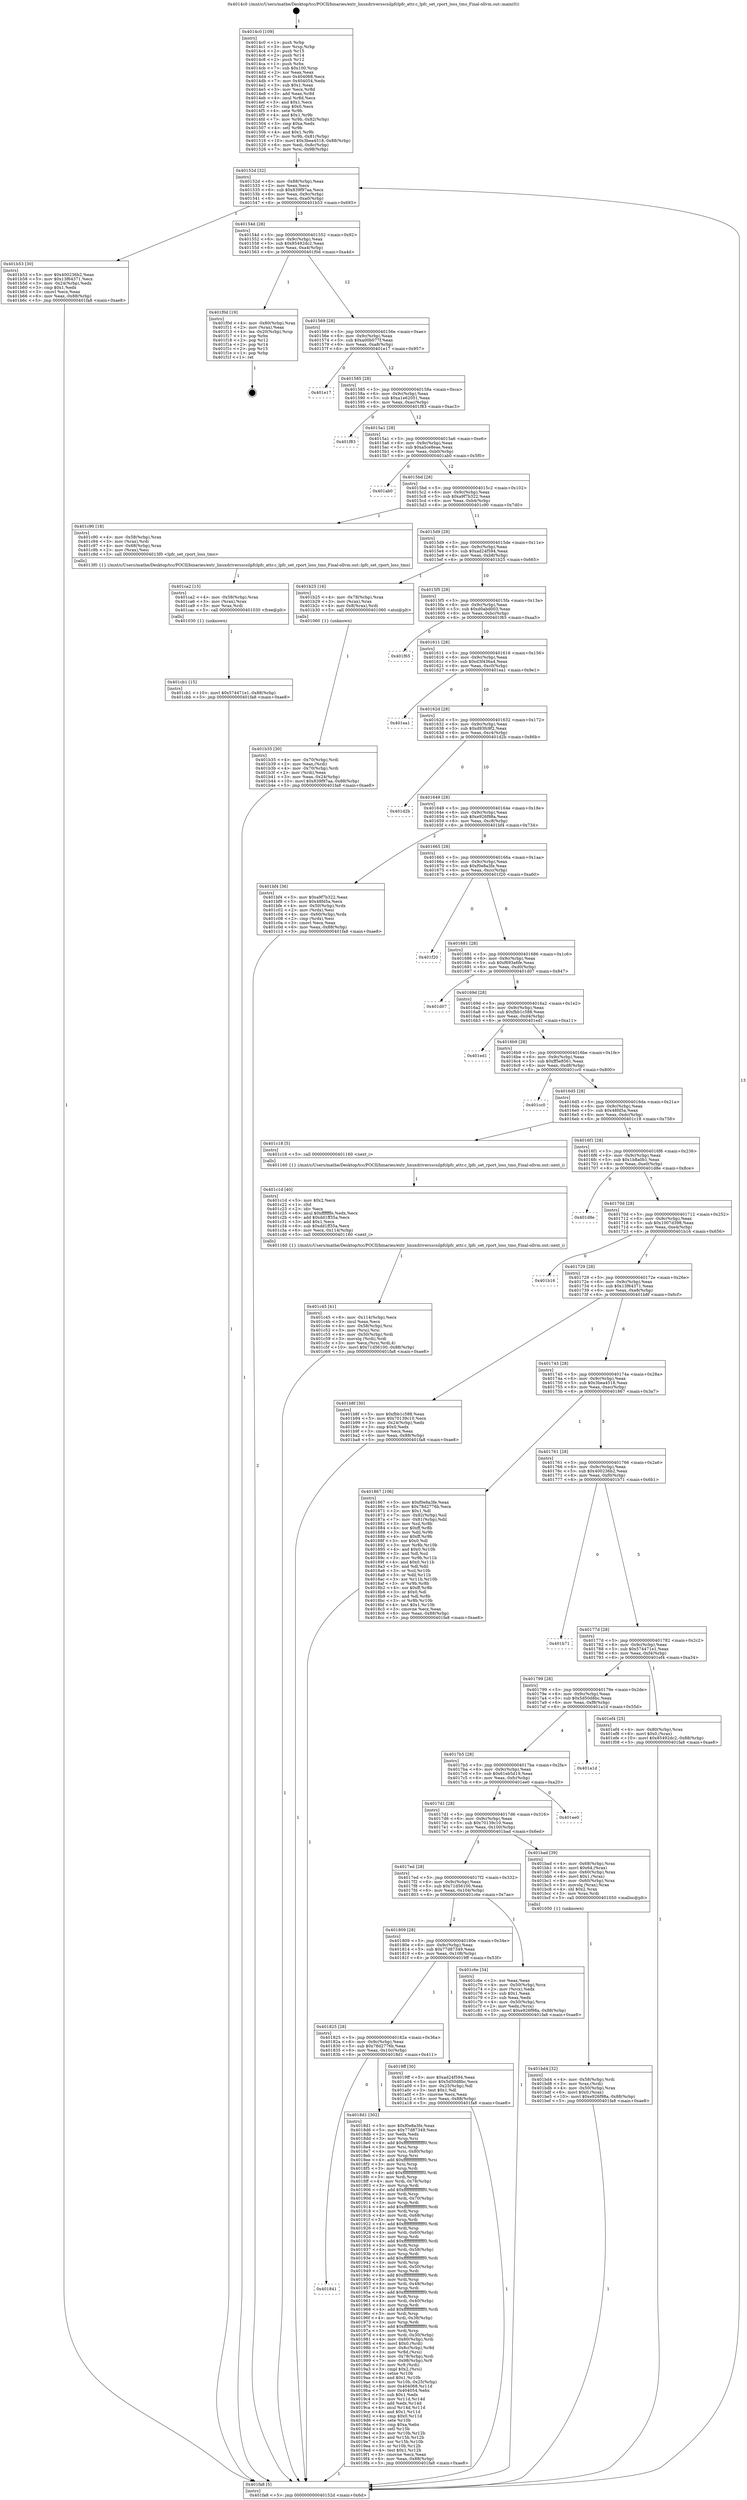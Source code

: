 digraph "0x4014c0" {
  label = "0x4014c0 (/mnt/c/Users/mathe/Desktop/tcc/POCII/binaries/extr_linuxdriversscsilpfclpfc_attr.c_lpfc_set_rport_loss_tmo_Final-ollvm.out::main(0))"
  labelloc = "t"
  node[shape=record]

  Entry [label="",width=0.3,height=0.3,shape=circle,fillcolor=black,style=filled]
  "0x40152d" [label="{
     0x40152d [32]\l
     | [instrs]\l
     &nbsp;&nbsp;0x40152d \<+6\>: mov -0x88(%rbp),%eax\l
     &nbsp;&nbsp;0x401533 \<+2\>: mov %eax,%ecx\l
     &nbsp;&nbsp;0x401535 \<+6\>: sub $0x839f97aa,%ecx\l
     &nbsp;&nbsp;0x40153b \<+6\>: mov %eax,-0x9c(%rbp)\l
     &nbsp;&nbsp;0x401541 \<+6\>: mov %ecx,-0xa0(%rbp)\l
     &nbsp;&nbsp;0x401547 \<+6\>: je 0000000000401b53 \<main+0x693\>\l
  }"]
  "0x401b53" [label="{
     0x401b53 [30]\l
     | [instrs]\l
     &nbsp;&nbsp;0x401b53 \<+5\>: mov $0x400236b2,%eax\l
     &nbsp;&nbsp;0x401b58 \<+5\>: mov $0x13f64371,%ecx\l
     &nbsp;&nbsp;0x401b5d \<+3\>: mov -0x24(%rbp),%edx\l
     &nbsp;&nbsp;0x401b60 \<+3\>: cmp $0x1,%edx\l
     &nbsp;&nbsp;0x401b63 \<+3\>: cmovl %ecx,%eax\l
     &nbsp;&nbsp;0x401b66 \<+6\>: mov %eax,-0x88(%rbp)\l
     &nbsp;&nbsp;0x401b6c \<+5\>: jmp 0000000000401fa8 \<main+0xae8\>\l
  }"]
  "0x40154d" [label="{
     0x40154d [28]\l
     | [instrs]\l
     &nbsp;&nbsp;0x40154d \<+5\>: jmp 0000000000401552 \<main+0x92\>\l
     &nbsp;&nbsp;0x401552 \<+6\>: mov -0x9c(%rbp),%eax\l
     &nbsp;&nbsp;0x401558 \<+5\>: sub $0x85492dc2,%eax\l
     &nbsp;&nbsp;0x40155d \<+6\>: mov %eax,-0xa4(%rbp)\l
     &nbsp;&nbsp;0x401563 \<+6\>: je 0000000000401f0d \<main+0xa4d\>\l
  }"]
  Exit [label="",width=0.3,height=0.3,shape=circle,fillcolor=black,style=filled,peripheries=2]
  "0x401f0d" [label="{
     0x401f0d [19]\l
     | [instrs]\l
     &nbsp;&nbsp;0x401f0d \<+4\>: mov -0x80(%rbp),%rax\l
     &nbsp;&nbsp;0x401f11 \<+2\>: mov (%rax),%eax\l
     &nbsp;&nbsp;0x401f13 \<+4\>: lea -0x20(%rbp),%rsp\l
     &nbsp;&nbsp;0x401f17 \<+1\>: pop %rbx\l
     &nbsp;&nbsp;0x401f18 \<+2\>: pop %r12\l
     &nbsp;&nbsp;0x401f1a \<+2\>: pop %r14\l
     &nbsp;&nbsp;0x401f1c \<+2\>: pop %r15\l
     &nbsp;&nbsp;0x401f1e \<+1\>: pop %rbp\l
     &nbsp;&nbsp;0x401f1f \<+1\>: ret\l
  }"]
  "0x401569" [label="{
     0x401569 [28]\l
     | [instrs]\l
     &nbsp;&nbsp;0x401569 \<+5\>: jmp 000000000040156e \<main+0xae\>\l
     &nbsp;&nbsp;0x40156e \<+6\>: mov -0x9c(%rbp),%eax\l
     &nbsp;&nbsp;0x401574 \<+5\>: sub $0xa00b077f,%eax\l
     &nbsp;&nbsp;0x401579 \<+6\>: mov %eax,-0xa8(%rbp)\l
     &nbsp;&nbsp;0x40157f \<+6\>: je 0000000000401e17 \<main+0x957\>\l
  }"]
  "0x401cb1" [label="{
     0x401cb1 [15]\l
     | [instrs]\l
     &nbsp;&nbsp;0x401cb1 \<+10\>: movl $0x574471e1,-0x88(%rbp)\l
     &nbsp;&nbsp;0x401cbb \<+5\>: jmp 0000000000401fa8 \<main+0xae8\>\l
  }"]
  "0x401e17" [label="{
     0x401e17\l
  }", style=dashed]
  "0x401585" [label="{
     0x401585 [28]\l
     | [instrs]\l
     &nbsp;&nbsp;0x401585 \<+5\>: jmp 000000000040158a \<main+0xca\>\l
     &nbsp;&nbsp;0x40158a \<+6\>: mov -0x9c(%rbp),%eax\l
     &nbsp;&nbsp;0x401590 \<+5\>: sub $0xa1e62051,%eax\l
     &nbsp;&nbsp;0x401595 \<+6\>: mov %eax,-0xac(%rbp)\l
     &nbsp;&nbsp;0x40159b \<+6\>: je 0000000000401f83 \<main+0xac3\>\l
  }"]
  "0x401ca2" [label="{
     0x401ca2 [15]\l
     | [instrs]\l
     &nbsp;&nbsp;0x401ca2 \<+4\>: mov -0x58(%rbp),%rax\l
     &nbsp;&nbsp;0x401ca6 \<+3\>: mov (%rax),%rax\l
     &nbsp;&nbsp;0x401ca9 \<+3\>: mov %rax,%rdi\l
     &nbsp;&nbsp;0x401cac \<+5\>: call 0000000000401030 \<free@plt\>\l
     | [calls]\l
     &nbsp;&nbsp;0x401030 \{1\} (unknown)\l
  }"]
  "0x401f83" [label="{
     0x401f83\l
  }", style=dashed]
  "0x4015a1" [label="{
     0x4015a1 [28]\l
     | [instrs]\l
     &nbsp;&nbsp;0x4015a1 \<+5\>: jmp 00000000004015a6 \<main+0xe6\>\l
     &nbsp;&nbsp;0x4015a6 \<+6\>: mov -0x9c(%rbp),%eax\l
     &nbsp;&nbsp;0x4015ac \<+5\>: sub $0xa5ce8eae,%eax\l
     &nbsp;&nbsp;0x4015b1 \<+6\>: mov %eax,-0xb0(%rbp)\l
     &nbsp;&nbsp;0x4015b7 \<+6\>: je 0000000000401ab0 \<main+0x5f0\>\l
  }"]
  "0x401c45" [label="{
     0x401c45 [41]\l
     | [instrs]\l
     &nbsp;&nbsp;0x401c45 \<+6\>: mov -0x114(%rbp),%ecx\l
     &nbsp;&nbsp;0x401c4b \<+3\>: imul %eax,%ecx\l
     &nbsp;&nbsp;0x401c4e \<+4\>: mov -0x58(%rbp),%rsi\l
     &nbsp;&nbsp;0x401c52 \<+3\>: mov (%rsi),%rsi\l
     &nbsp;&nbsp;0x401c55 \<+4\>: mov -0x50(%rbp),%rdi\l
     &nbsp;&nbsp;0x401c59 \<+3\>: movslq (%rdi),%rdi\l
     &nbsp;&nbsp;0x401c5c \<+3\>: mov %ecx,(%rsi,%rdi,4)\l
     &nbsp;&nbsp;0x401c5f \<+10\>: movl $0x71d56100,-0x88(%rbp)\l
     &nbsp;&nbsp;0x401c69 \<+5\>: jmp 0000000000401fa8 \<main+0xae8\>\l
  }"]
  "0x401ab0" [label="{
     0x401ab0\l
  }", style=dashed]
  "0x4015bd" [label="{
     0x4015bd [28]\l
     | [instrs]\l
     &nbsp;&nbsp;0x4015bd \<+5\>: jmp 00000000004015c2 \<main+0x102\>\l
     &nbsp;&nbsp;0x4015c2 \<+6\>: mov -0x9c(%rbp),%eax\l
     &nbsp;&nbsp;0x4015c8 \<+5\>: sub $0xa9f7b322,%eax\l
     &nbsp;&nbsp;0x4015cd \<+6\>: mov %eax,-0xb4(%rbp)\l
     &nbsp;&nbsp;0x4015d3 \<+6\>: je 0000000000401c90 \<main+0x7d0\>\l
  }"]
  "0x401c1d" [label="{
     0x401c1d [40]\l
     | [instrs]\l
     &nbsp;&nbsp;0x401c1d \<+5\>: mov $0x2,%ecx\l
     &nbsp;&nbsp;0x401c22 \<+1\>: cltd\l
     &nbsp;&nbsp;0x401c23 \<+2\>: idiv %ecx\l
     &nbsp;&nbsp;0x401c25 \<+6\>: imul $0xfffffffe,%edx,%ecx\l
     &nbsp;&nbsp;0x401c2b \<+6\>: add $0xdd1ff35a,%ecx\l
     &nbsp;&nbsp;0x401c31 \<+3\>: add $0x1,%ecx\l
     &nbsp;&nbsp;0x401c34 \<+6\>: sub $0xdd1ff35a,%ecx\l
     &nbsp;&nbsp;0x401c3a \<+6\>: mov %ecx,-0x114(%rbp)\l
     &nbsp;&nbsp;0x401c40 \<+5\>: call 0000000000401160 \<next_i\>\l
     | [calls]\l
     &nbsp;&nbsp;0x401160 \{1\} (/mnt/c/Users/mathe/Desktop/tcc/POCII/binaries/extr_linuxdriversscsilpfclpfc_attr.c_lpfc_set_rport_loss_tmo_Final-ollvm.out::next_i)\l
  }"]
  "0x401c90" [label="{
     0x401c90 [18]\l
     | [instrs]\l
     &nbsp;&nbsp;0x401c90 \<+4\>: mov -0x58(%rbp),%rax\l
     &nbsp;&nbsp;0x401c94 \<+3\>: mov (%rax),%rdi\l
     &nbsp;&nbsp;0x401c97 \<+4\>: mov -0x68(%rbp),%rax\l
     &nbsp;&nbsp;0x401c9b \<+2\>: mov (%rax),%esi\l
     &nbsp;&nbsp;0x401c9d \<+5\>: call 00000000004013f0 \<lpfc_set_rport_loss_tmo\>\l
     | [calls]\l
     &nbsp;&nbsp;0x4013f0 \{1\} (/mnt/c/Users/mathe/Desktop/tcc/POCII/binaries/extr_linuxdriversscsilpfclpfc_attr.c_lpfc_set_rport_loss_tmo_Final-ollvm.out::lpfc_set_rport_loss_tmo)\l
  }"]
  "0x4015d9" [label="{
     0x4015d9 [28]\l
     | [instrs]\l
     &nbsp;&nbsp;0x4015d9 \<+5\>: jmp 00000000004015de \<main+0x11e\>\l
     &nbsp;&nbsp;0x4015de \<+6\>: mov -0x9c(%rbp),%eax\l
     &nbsp;&nbsp;0x4015e4 \<+5\>: sub $0xad24f594,%eax\l
     &nbsp;&nbsp;0x4015e9 \<+6\>: mov %eax,-0xb8(%rbp)\l
     &nbsp;&nbsp;0x4015ef \<+6\>: je 0000000000401b25 \<main+0x665\>\l
  }"]
  "0x401bd4" [label="{
     0x401bd4 [32]\l
     | [instrs]\l
     &nbsp;&nbsp;0x401bd4 \<+4\>: mov -0x58(%rbp),%rdi\l
     &nbsp;&nbsp;0x401bd8 \<+3\>: mov %rax,(%rdi)\l
     &nbsp;&nbsp;0x401bdb \<+4\>: mov -0x50(%rbp),%rax\l
     &nbsp;&nbsp;0x401bdf \<+6\>: movl $0x0,(%rax)\l
     &nbsp;&nbsp;0x401be5 \<+10\>: movl $0xe926f98a,-0x88(%rbp)\l
     &nbsp;&nbsp;0x401bef \<+5\>: jmp 0000000000401fa8 \<main+0xae8\>\l
  }"]
  "0x401b25" [label="{
     0x401b25 [16]\l
     | [instrs]\l
     &nbsp;&nbsp;0x401b25 \<+4\>: mov -0x78(%rbp),%rax\l
     &nbsp;&nbsp;0x401b29 \<+3\>: mov (%rax),%rax\l
     &nbsp;&nbsp;0x401b2c \<+4\>: mov 0x8(%rax),%rdi\l
     &nbsp;&nbsp;0x401b30 \<+5\>: call 0000000000401060 \<atoi@plt\>\l
     | [calls]\l
     &nbsp;&nbsp;0x401060 \{1\} (unknown)\l
  }"]
  "0x4015f5" [label="{
     0x4015f5 [28]\l
     | [instrs]\l
     &nbsp;&nbsp;0x4015f5 \<+5\>: jmp 00000000004015fa \<main+0x13a\>\l
     &nbsp;&nbsp;0x4015fa \<+6\>: mov -0x9c(%rbp),%eax\l
     &nbsp;&nbsp;0x401600 \<+5\>: sub $0xd0abd003,%eax\l
     &nbsp;&nbsp;0x401605 \<+6\>: mov %eax,-0xbc(%rbp)\l
     &nbsp;&nbsp;0x40160b \<+6\>: je 0000000000401f65 \<main+0xaa5\>\l
  }"]
  "0x401b35" [label="{
     0x401b35 [30]\l
     | [instrs]\l
     &nbsp;&nbsp;0x401b35 \<+4\>: mov -0x70(%rbp),%rdi\l
     &nbsp;&nbsp;0x401b39 \<+2\>: mov %eax,(%rdi)\l
     &nbsp;&nbsp;0x401b3b \<+4\>: mov -0x70(%rbp),%rdi\l
     &nbsp;&nbsp;0x401b3f \<+2\>: mov (%rdi),%eax\l
     &nbsp;&nbsp;0x401b41 \<+3\>: mov %eax,-0x24(%rbp)\l
     &nbsp;&nbsp;0x401b44 \<+10\>: movl $0x839f97aa,-0x88(%rbp)\l
     &nbsp;&nbsp;0x401b4e \<+5\>: jmp 0000000000401fa8 \<main+0xae8\>\l
  }"]
  "0x401f65" [label="{
     0x401f65\l
  }", style=dashed]
  "0x401611" [label="{
     0x401611 [28]\l
     | [instrs]\l
     &nbsp;&nbsp;0x401611 \<+5\>: jmp 0000000000401616 \<main+0x156\>\l
     &nbsp;&nbsp;0x401616 \<+6\>: mov -0x9c(%rbp),%eax\l
     &nbsp;&nbsp;0x40161c \<+5\>: sub $0xd3f436a4,%eax\l
     &nbsp;&nbsp;0x401621 \<+6\>: mov %eax,-0xc0(%rbp)\l
     &nbsp;&nbsp;0x401627 \<+6\>: je 0000000000401ea1 \<main+0x9e1\>\l
  }"]
  "0x401841" [label="{
     0x401841\l
  }", style=dashed]
  "0x401ea1" [label="{
     0x401ea1\l
  }", style=dashed]
  "0x40162d" [label="{
     0x40162d [28]\l
     | [instrs]\l
     &nbsp;&nbsp;0x40162d \<+5\>: jmp 0000000000401632 \<main+0x172\>\l
     &nbsp;&nbsp;0x401632 \<+6\>: mov -0x9c(%rbp),%eax\l
     &nbsp;&nbsp;0x401638 \<+5\>: sub $0xd93fc9f2,%eax\l
     &nbsp;&nbsp;0x40163d \<+6\>: mov %eax,-0xc4(%rbp)\l
     &nbsp;&nbsp;0x401643 \<+6\>: je 0000000000401d2b \<main+0x86b\>\l
  }"]
  "0x4018d1" [label="{
     0x4018d1 [302]\l
     | [instrs]\l
     &nbsp;&nbsp;0x4018d1 \<+5\>: mov $0xf0e8a3fe,%eax\l
     &nbsp;&nbsp;0x4018d6 \<+5\>: mov $0x77d87349,%ecx\l
     &nbsp;&nbsp;0x4018db \<+2\>: xor %edx,%edx\l
     &nbsp;&nbsp;0x4018dd \<+3\>: mov %rsp,%rsi\l
     &nbsp;&nbsp;0x4018e0 \<+4\>: add $0xfffffffffffffff0,%rsi\l
     &nbsp;&nbsp;0x4018e4 \<+3\>: mov %rsi,%rsp\l
     &nbsp;&nbsp;0x4018e7 \<+4\>: mov %rsi,-0x80(%rbp)\l
     &nbsp;&nbsp;0x4018eb \<+3\>: mov %rsp,%rsi\l
     &nbsp;&nbsp;0x4018ee \<+4\>: add $0xfffffffffffffff0,%rsi\l
     &nbsp;&nbsp;0x4018f2 \<+3\>: mov %rsi,%rsp\l
     &nbsp;&nbsp;0x4018f5 \<+3\>: mov %rsp,%rdi\l
     &nbsp;&nbsp;0x4018f8 \<+4\>: add $0xfffffffffffffff0,%rdi\l
     &nbsp;&nbsp;0x4018fc \<+3\>: mov %rdi,%rsp\l
     &nbsp;&nbsp;0x4018ff \<+4\>: mov %rdi,-0x78(%rbp)\l
     &nbsp;&nbsp;0x401903 \<+3\>: mov %rsp,%rdi\l
     &nbsp;&nbsp;0x401906 \<+4\>: add $0xfffffffffffffff0,%rdi\l
     &nbsp;&nbsp;0x40190a \<+3\>: mov %rdi,%rsp\l
     &nbsp;&nbsp;0x40190d \<+4\>: mov %rdi,-0x70(%rbp)\l
     &nbsp;&nbsp;0x401911 \<+3\>: mov %rsp,%rdi\l
     &nbsp;&nbsp;0x401914 \<+4\>: add $0xfffffffffffffff0,%rdi\l
     &nbsp;&nbsp;0x401918 \<+3\>: mov %rdi,%rsp\l
     &nbsp;&nbsp;0x40191b \<+4\>: mov %rdi,-0x68(%rbp)\l
     &nbsp;&nbsp;0x40191f \<+3\>: mov %rsp,%rdi\l
     &nbsp;&nbsp;0x401922 \<+4\>: add $0xfffffffffffffff0,%rdi\l
     &nbsp;&nbsp;0x401926 \<+3\>: mov %rdi,%rsp\l
     &nbsp;&nbsp;0x401929 \<+4\>: mov %rdi,-0x60(%rbp)\l
     &nbsp;&nbsp;0x40192d \<+3\>: mov %rsp,%rdi\l
     &nbsp;&nbsp;0x401930 \<+4\>: add $0xfffffffffffffff0,%rdi\l
     &nbsp;&nbsp;0x401934 \<+3\>: mov %rdi,%rsp\l
     &nbsp;&nbsp;0x401937 \<+4\>: mov %rdi,-0x58(%rbp)\l
     &nbsp;&nbsp;0x40193b \<+3\>: mov %rsp,%rdi\l
     &nbsp;&nbsp;0x40193e \<+4\>: add $0xfffffffffffffff0,%rdi\l
     &nbsp;&nbsp;0x401942 \<+3\>: mov %rdi,%rsp\l
     &nbsp;&nbsp;0x401945 \<+4\>: mov %rdi,-0x50(%rbp)\l
     &nbsp;&nbsp;0x401949 \<+3\>: mov %rsp,%rdi\l
     &nbsp;&nbsp;0x40194c \<+4\>: add $0xfffffffffffffff0,%rdi\l
     &nbsp;&nbsp;0x401950 \<+3\>: mov %rdi,%rsp\l
     &nbsp;&nbsp;0x401953 \<+4\>: mov %rdi,-0x48(%rbp)\l
     &nbsp;&nbsp;0x401957 \<+3\>: mov %rsp,%rdi\l
     &nbsp;&nbsp;0x40195a \<+4\>: add $0xfffffffffffffff0,%rdi\l
     &nbsp;&nbsp;0x40195e \<+3\>: mov %rdi,%rsp\l
     &nbsp;&nbsp;0x401961 \<+4\>: mov %rdi,-0x40(%rbp)\l
     &nbsp;&nbsp;0x401965 \<+3\>: mov %rsp,%rdi\l
     &nbsp;&nbsp;0x401968 \<+4\>: add $0xfffffffffffffff0,%rdi\l
     &nbsp;&nbsp;0x40196c \<+3\>: mov %rdi,%rsp\l
     &nbsp;&nbsp;0x40196f \<+4\>: mov %rdi,-0x38(%rbp)\l
     &nbsp;&nbsp;0x401973 \<+3\>: mov %rsp,%rdi\l
     &nbsp;&nbsp;0x401976 \<+4\>: add $0xfffffffffffffff0,%rdi\l
     &nbsp;&nbsp;0x40197a \<+3\>: mov %rdi,%rsp\l
     &nbsp;&nbsp;0x40197d \<+4\>: mov %rdi,-0x30(%rbp)\l
     &nbsp;&nbsp;0x401981 \<+4\>: mov -0x80(%rbp),%rdi\l
     &nbsp;&nbsp;0x401985 \<+6\>: movl $0x0,(%rdi)\l
     &nbsp;&nbsp;0x40198b \<+7\>: mov -0x8c(%rbp),%r8d\l
     &nbsp;&nbsp;0x401992 \<+3\>: mov %r8d,(%rsi)\l
     &nbsp;&nbsp;0x401995 \<+4\>: mov -0x78(%rbp),%rdi\l
     &nbsp;&nbsp;0x401999 \<+7\>: mov -0x98(%rbp),%r9\l
     &nbsp;&nbsp;0x4019a0 \<+3\>: mov %r9,(%rdi)\l
     &nbsp;&nbsp;0x4019a3 \<+3\>: cmpl $0x2,(%rsi)\l
     &nbsp;&nbsp;0x4019a6 \<+4\>: setne %r10b\l
     &nbsp;&nbsp;0x4019aa \<+4\>: and $0x1,%r10b\l
     &nbsp;&nbsp;0x4019ae \<+4\>: mov %r10b,-0x25(%rbp)\l
     &nbsp;&nbsp;0x4019b2 \<+8\>: mov 0x404068,%r11d\l
     &nbsp;&nbsp;0x4019ba \<+7\>: mov 0x404054,%ebx\l
     &nbsp;&nbsp;0x4019c1 \<+3\>: sub $0x1,%edx\l
     &nbsp;&nbsp;0x4019c4 \<+3\>: mov %r11d,%r14d\l
     &nbsp;&nbsp;0x4019c7 \<+3\>: add %edx,%r14d\l
     &nbsp;&nbsp;0x4019ca \<+4\>: imul %r14d,%r11d\l
     &nbsp;&nbsp;0x4019ce \<+4\>: and $0x1,%r11d\l
     &nbsp;&nbsp;0x4019d2 \<+4\>: cmp $0x0,%r11d\l
     &nbsp;&nbsp;0x4019d6 \<+4\>: sete %r10b\l
     &nbsp;&nbsp;0x4019da \<+3\>: cmp $0xa,%ebx\l
     &nbsp;&nbsp;0x4019dd \<+4\>: setl %r15b\l
     &nbsp;&nbsp;0x4019e1 \<+3\>: mov %r10b,%r12b\l
     &nbsp;&nbsp;0x4019e4 \<+3\>: and %r15b,%r12b\l
     &nbsp;&nbsp;0x4019e7 \<+3\>: xor %r15b,%r10b\l
     &nbsp;&nbsp;0x4019ea \<+3\>: or %r10b,%r12b\l
     &nbsp;&nbsp;0x4019ed \<+4\>: test $0x1,%r12b\l
     &nbsp;&nbsp;0x4019f1 \<+3\>: cmovne %ecx,%eax\l
     &nbsp;&nbsp;0x4019f4 \<+6\>: mov %eax,-0x88(%rbp)\l
     &nbsp;&nbsp;0x4019fa \<+5\>: jmp 0000000000401fa8 \<main+0xae8\>\l
  }"]
  "0x401d2b" [label="{
     0x401d2b\l
  }", style=dashed]
  "0x401649" [label="{
     0x401649 [28]\l
     | [instrs]\l
     &nbsp;&nbsp;0x401649 \<+5\>: jmp 000000000040164e \<main+0x18e\>\l
     &nbsp;&nbsp;0x40164e \<+6\>: mov -0x9c(%rbp),%eax\l
     &nbsp;&nbsp;0x401654 \<+5\>: sub $0xe926f98a,%eax\l
     &nbsp;&nbsp;0x401659 \<+6\>: mov %eax,-0xc8(%rbp)\l
     &nbsp;&nbsp;0x40165f \<+6\>: je 0000000000401bf4 \<main+0x734\>\l
  }"]
  "0x401825" [label="{
     0x401825 [28]\l
     | [instrs]\l
     &nbsp;&nbsp;0x401825 \<+5\>: jmp 000000000040182a \<main+0x36a\>\l
     &nbsp;&nbsp;0x40182a \<+6\>: mov -0x9c(%rbp),%eax\l
     &nbsp;&nbsp;0x401830 \<+5\>: sub $0x78d2776b,%eax\l
     &nbsp;&nbsp;0x401835 \<+6\>: mov %eax,-0x10c(%rbp)\l
     &nbsp;&nbsp;0x40183b \<+6\>: je 00000000004018d1 \<main+0x411\>\l
  }"]
  "0x401bf4" [label="{
     0x401bf4 [36]\l
     | [instrs]\l
     &nbsp;&nbsp;0x401bf4 \<+5\>: mov $0xa9f7b322,%eax\l
     &nbsp;&nbsp;0x401bf9 \<+5\>: mov $0x48fd5a,%ecx\l
     &nbsp;&nbsp;0x401bfe \<+4\>: mov -0x50(%rbp),%rdx\l
     &nbsp;&nbsp;0x401c02 \<+2\>: mov (%rdx),%esi\l
     &nbsp;&nbsp;0x401c04 \<+4\>: mov -0x60(%rbp),%rdx\l
     &nbsp;&nbsp;0x401c08 \<+2\>: cmp (%rdx),%esi\l
     &nbsp;&nbsp;0x401c0a \<+3\>: cmovl %ecx,%eax\l
     &nbsp;&nbsp;0x401c0d \<+6\>: mov %eax,-0x88(%rbp)\l
     &nbsp;&nbsp;0x401c13 \<+5\>: jmp 0000000000401fa8 \<main+0xae8\>\l
  }"]
  "0x401665" [label="{
     0x401665 [28]\l
     | [instrs]\l
     &nbsp;&nbsp;0x401665 \<+5\>: jmp 000000000040166a \<main+0x1aa\>\l
     &nbsp;&nbsp;0x40166a \<+6\>: mov -0x9c(%rbp),%eax\l
     &nbsp;&nbsp;0x401670 \<+5\>: sub $0xf0e8a3fe,%eax\l
     &nbsp;&nbsp;0x401675 \<+6\>: mov %eax,-0xcc(%rbp)\l
     &nbsp;&nbsp;0x40167b \<+6\>: je 0000000000401f20 \<main+0xa60\>\l
  }"]
  "0x4019ff" [label="{
     0x4019ff [30]\l
     | [instrs]\l
     &nbsp;&nbsp;0x4019ff \<+5\>: mov $0xad24f594,%eax\l
     &nbsp;&nbsp;0x401a04 \<+5\>: mov $0x5d50d8bc,%ecx\l
     &nbsp;&nbsp;0x401a09 \<+3\>: mov -0x25(%rbp),%dl\l
     &nbsp;&nbsp;0x401a0c \<+3\>: test $0x1,%dl\l
     &nbsp;&nbsp;0x401a0f \<+3\>: cmovne %ecx,%eax\l
     &nbsp;&nbsp;0x401a12 \<+6\>: mov %eax,-0x88(%rbp)\l
     &nbsp;&nbsp;0x401a18 \<+5\>: jmp 0000000000401fa8 \<main+0xae8\>\l
  }"]
  "0x401f20" [label="{
     0x401f20\l
  }", style=dashed]
  "0x401681" [label="{
     0x401681 [28]\l
     | [instrs]\l
     &nbsp;&nbsp;0x401681 \<+5\>: jmp 0000000000401686 \<main+0x1c6\>\l
     &nbsp;&nbsp;0x401686 \<+6\>: mov -0x9c(%rbp),%eax\l
     &nbsp;&nbsp;0x40168c \<+5\>: sub $0xf693a6fe,%eax\l
     &nbsp;&nbsp;0x401691 \<+6\>: mov %eax,-0xd0(%rbp)\l
     &nbsp;&nbsp;0x401697 \<+6\>: je 0000000000401d07 \<main+0x847\>\l
  }"]
  "0x401809" [label="{
     0x401809 [28]\l
     | [instrs]\l
     &nbsp;&nbsp;0x401809 \<+5\>: jmp 000000000040180e \<main+0x34e\>\l
     &nbsp;&nbsp;0x40180e \<+6\>: mov -0x9c(%rbp),%eax\l
     &nbsp;&nbsp;0x401814 \<+5\>: sub $0x77d87349,%eax\l
     &nbsp;&nbsp;0x401819 \<+6\>: mov %eax,-0x108(%rbp)\l
     &nbsp;&nbsp;0x40181f \<+6\>: je 00000000004019ff \<main+0x53f\>\l
  }"]
  "0x401d07" [label="{
     0x401d07\l
  }", style=dashed]
  "0x40169d" [label="{
     0x40169d [28]\l
     | [instrs]\l
     &nbsp;&nbsp;0x40169d \<+5\>: jmp 00000000004016a2 \<main+0x1e2\>\l
     &nbsp;&nbsp;0x4016a2 \<+6\>: mov -0x9c(%rbp),%eax\l
     &nbsp;&nbsp;0x4016a8 \<+5\>: sub $0xfbb1c588,%eax\l
     &nbsp;&nbsp;0x4016ad \<+6\>: mov %eax,-0xd4(%rbp)\l
     &nbsp;&nbsp;0x4016b3 \<+6\>: je 0000000000401ed1 \<main+0xa11\>\l
  }"]
  "0x401c6e" [label="{
     0x401c6e [34]\l
     | [instrs]\l
     &nbsp;&nbsp;0x401c6e \<+2\>: xor %eax,%eax\l
     &nbsp;&nbsp;0x401c70 \<+4\>: mov -0x50(%rbp),%rcx\l
     &nbsp;&nbsp;0x401c74 \<+2\>: mov (%rcx),%edx\l
     &nbsp;&nbsp;0x401c76 \<+3\>: sub $0x1,%eax\l
     &nbsp;&nbsp;0x401c79 \<+2\>: sub %eax,%edx\l
     &nbsp;&nbsp;0x401c7b \<+4\>: mov -0x50(%rbp),%rcx\l
     &nbsp;&nbsp;0x401c7f \<+2\>: mov %edx,(%rcx)\l
     &nbsp;&nbsp;0x401c81 \<+10\>: movl $0xe926f98a,-0x88(%rbp)\l
     &nbsp;&nbsp;0x401c8b \<+5\>: jmp 0000000000401fa8 \<main+0xae8\>\l
  }"]
  "0x401ed1" [label="{
     0x401ed1\l
  }", style=dashed]
  "0x4016b9" [label="{
     0x4016b9 [28]\l
     | [instrs]\l
     &nbsp;&nbsp;0x4016b9 \<+5\>: jmp 00000000004016be \<main+0x1fe\>\l
     &nbsp;&nbsp;0x4016be \<+6\>: mov -0x9c(%rbp),%eax\l
     &nbsp;&nbsp;0x4016c4 \<+5\>: sub $0xff5e8561,%eax\l
     &nbsp;&nbsp;0x4016c9 \<+6\>: mov %eax,-0xd8(%rbp)\l
     &nbsp;&nbsp;0x4016cf \<+6\>: je 0000000000401cc0 \<main+0x800\>\l
  }"]
  "0x4017ed" [label="{
     0x4017ed [28]\l
     | [instrs]\l
     &nbsp;&nbsp;0x4017ed \<+5\>: jmp 00000000004017f2 \<main+0x332\>\l
     &nbsp;&nbsp;0x4017f2 \<+6\>: mov -0x9c(%rbp),%eax\l
     &nbsp;&nbsp;0x4017f8 \<+5\>: sub $0x71d56100,%eax\l
     &nbsp;&nbsp;0x4017fd \<+6\>: mov %eax,-0x104(%rbp)\l
     &nbsp;&nbsp;0x401803 \<+6\>: je 0000000000401c6e \<main+0x7ae\>\l
  }"]
  "0x401cc0" [label="{
     0x401cc0\l
  }", style=dashed]
  "0x4016d5" [label="{
     0x4016d5 [28]\l
     | [instrs]\l
     &nbsp;&nbsp;0x4016d5 \<+5\>: jmp 00000000004016da \<main+0x21a\>\l
     &nbsp;&nbsp;0x4016da \<+6\>: mov -0x9c(%rbp),%eax\l
     &nbsp;&nbsp;0x4016e0 \<+5\>: sub $0x48fd5a,%eax\l
     &nbsp;&nbsp;0x4016e5 \<+6\>: mov %eax,-0xdc(%rbp)\l
     &nbsp;&nbsp;0x4016eb \<+6\>: je 0000000000401c18 \<main+0x758\>\l
  }"]
  "0x401bad" [label="{
     0x401bad [39]\l
     | [instrs]\l
     &nbsp;&nbsp;0x401bad \<+4\>: mov -0x68(%rbp),%rax\l
     &nbsp;&nbsp;0x401bb1 \<+6\>: movl $0x64,(%rax)\l
     &nbsp;&nbsp;0x401bb7 \<+4\>: mov -0x60(%rbp),%rax\l
     &nbsp;&nbsp;0x401bbb \<+6\>: movl $0x1,(%rax)\l
     &nbsp;&nbsp;0x401bc1 \<+4\>: mov -0x60(%rbp),%rax\l
     &nbsp;&nbsp;0x401bc5 \<+3\>: movslq (%rax),%rax\l
     &nbsp;&nbsp;0x401bc8 \<+4\>: shl $0x2,%rax\l
     &nbsp;&nbsp;0x401bcc \<+3\>: mov %rax,%rdi\l
     &nbsp;&nbsp;0x401bcf \<+5\>: call 0000000000401050 \<malloc@plt\>\l
     | [calls]\l
     &nbsp;&nbsp;0x401050 \{1\} (unknown)\l
  }"]
  "0x401c18" [label="{
     0x401c18 [5]\l
     | [instrs]\l
     &nbsp;&nbsp;0x401c18 \<+5\>: call 0000000000401160 \<next_i\>\l
     | [calls]\l
     &nbsp;&nbsp;0x401160 \{1\} (/mnt/c/Users/mathe/Desktop/tcc/POCII/binaries/extr_linuxdriversscsilpfclpfc_attr.c_lpfc_set_rport_loss_tmo_Final-ollvm.out::next_i)\l
  }"]
  "0x4016f1" [label="{
     0x4016f1 [28]\l
     | [instrs]\l
     &nbsp;&nbsp;0x4016f1 \<+5\>: jmp 00000000004016f6 \<main+0x236\>\l
     &nbsp;&nbsp;0x4016f6 \<+6\>: mov -0x9c(%rbp),%eax\l
     &nbsp;&nbsp;0x4016fc \<+5\>: sub $0x1b8a0b1,%eax\l
     &nbsp;&nbsp;0x401701 \<+6\>: mov %eax,-0xe0(%rbp)\l
     &nbsp;&nbsp;0x401707 \<+6\>: je 0000000000401d8e \<main+0x8ce\>\l
  }"]
  "0x4017d1" [label="{
     0x4017d1 [28]\l
     | [instrs]\l
     &nbsp;&nbsp;0x4017d1 \<+5\>: jmp 00000000004017d6 \<main+0x316\>\l
     &nbsp;&nbsp;0x4017d6 \<+6\>: mov -0x9c(%rbp),%eax\l
     &nbsp;&nbsp;0x4017dc \<+5\>: sub $0x70139c10,%eax\l
     &nbsp;&nbsp;0x4017e1 \<+6\>: mov %eax,-0x100(%rbp)\l
     &nbsp;&nbsp;0x4017e7 \<+6\>: je 0000000000401bad \<main+0x6ed\>\l
  }"]
  "0x401d8e" [label="{
     0x401d8e\l
  }", style=dashed]
  "0x40170d" [label="{
     0x40170d [28]\l
     | [instrs]\l
     &nbsp;&nbsp;0x40170d \<+5\>: jmp 0000000000401712 \<main+0x252\>\l
     &nbsp;&nbsp;0x401712 \<+6\>: mov -0x9c(%rbp),%eax\l
     &nbsp;&nbsp;0x401718 \<+5\>: sub $0x1007d398,%eax\l
     &nbsp;&nbsp;0x40171d \<+6\>: mov %eax,-0xe4(%rbp)\l
     &nbsp;&nbsp;0x401723 \<+6\>: je 0000000000401b16 \<main+0x656\>\l
  }"]
  "0x401ee0" [label="{
     0x401ee0\l
  }", style=dashed]
  "0x401b16" [label="{
     0x401b16\l
  }", style=dashed]
  "0x401729" [label="{
     0x401729 [28]\l
     | [instrs]\l
     &nbsp;&nbsp;0x401729 \<+5\>: jmp 000000000040172e \<main+0x26e\>\l
     &nbsp;&nbsp;0x40172e \<+6\>: mov -0x9c(%rbp),%eax\l
     &nbsp;&nbsp;0x401734 \<+5\>: sub $0x13f64371,%eax\l
     &nbsp;&nbsp;0x401739 \<+6\>: mov %eax,-0xe8(%rbp)\l
     &nbsp;&nbsp;0x40173f \<+6\>: je 0000000000401b8f \<main+0x6cf\>\l
  }"]
  "0x4017b5" [label="{
     0x4017b5 [28]\l
     | [instrs]\l
     &nbsp;&nbsp;0x4017b5 \<+5\>: jmp 00000000004017ba \<main+0x2fa\>\l
     &nbsp;&nbsp;0x4017ba \<+6\>: mov -0x9c(%rbp),%eax\l
     &nbsp;&nbsp;0x4017c0 \<+5\>: sub $0x61eb5d19,%eax\l
     &nbsp;&nbsp;0x4017c5 \<+6\>: mov %eax,-0xfc(%rbp)\l
     &nbsp;&nbsp;0x4017cb \<+6\>: je 0000000000401ee0 \<main+0xa20\>\l
  }"]
  "0x401b8f" [label="{
     0x401b8f [30]\l
     | [instrs]\l
     &nbsp;&nbsp;0x401b8f \<+5\>: mov $0xfbb1c588,%eax\l
     &nbsp;&nbsp;0x401b94 \<+5\>: mov $0x70139c10,%ecx\l
     &nbsp;&nbsp;0x401b99 \<+3\>: mov -0x24(%rbp),%edx\l
     &nbsp;&nbsp;0x401b9c \<+3\>: cmp $0x0,%edx\l
     &nbsp;&nbsp;0x401b9f \<+3\>: cmove %ecx,%eax\l
     &nbsp;&nbsp;0x401ba2 \<+6\>: mov %eax,-0x88(%rbp)\l
     &nbsp;&nbsp;0x401ba8 \<+5\>: jmp 0000000000401fa8 \<main+0xae8\>\l
  }"]
  "0x401745" [label="{
     0x401745 [28]\l
     | [instrs]\l
     &nbsp;&nbsp;0x401745 \<+5\>: jmp 000000000040174a \<main+0x28a\>\l
     &nbsp;&nbsp;0x40174a \<+6\>: mov -0x9c(%rbp),%eax\l
     &nbsp;&nbsp;0x401750 \<+5\>: sub $0x3bea4518,%eax\l
     &nbsp;&nbsp;0x401755 \<+6\>: mov %eax,-0xec(%rbp)\l
     &nbsp;&nbsp;0x40175b \<+6\>: je 0000000000401867 \<main+0x3a7\>\l
  }"]
  "0x401a1d" [label="{
     0x401a1d\l
  }", style=dashed]
  "0x401867" [label="{
     0x401867 [106]\l
     | [instrs]\l
     &nbsp;&nbsp;0x401867 \<+5\>: mov $0xf0e8a3fe,%eax\l
     &nbsp;&nbsp;0x40186c \<+5\>: mov $0x78d2776b,%ecx\l
     &nbsp;&nbsp;0x401871 \<+2\>: mov $0x1,%dl\l
     &nbsp;&nbsp;0x401873 \<+7\>: mov -0x82(%rbp),%sil\l
     &nbsp;&nbsp;0x40187a \<+7\>: mov -0x81(%rbp),%dil\l
     &nbsp;&nbsp;0x401881 \<+3\>: mov %sil,%r8b\l
     &nbsp;&nbsp;0x401884 \<+4\>: xor $0xff,%r8b\l
     &nbsp;&nbsp;0x401888 \<+3\>: mov %dil,%r9b\l
     &nbsp;&nbsp;0x40188b \<+4\>: xor $0xff,%r9b\l
     &nbsp;&nbsp;0x40188f \<+3\>: xor $0x0,%dl\l
     &nbsp;&nbsp;0x401892 \<+3\>: mov %r8b,%r10b\l
     &nbsp;&nbsp;0x401895 \<+4\>: and $0x0,%r10b\l
     &nbsp;&nbsp;0x401899 \<+3\>: and %dl,%sil\l
     &nbsp;&nbsp;0x40189c \<+3\>: mov %r9b,%r11b\l
     &nbsp;&nbsp;0x40189f \<+4\>: and $0x0,%r11b\l
     &nbsp;&nbsp;0x4018a3 \<+3\>: and %dl,%dil\l
     &nbsp;&nbsp;0x4018a6 \<+3\>: or %sil,%r10b\l
     &nbsp;&nbsp;0x4018a9 \<+3\>: or %dil,%r11b\l
     &nbsp;&nbsp;0x4018ac \<+3\>: xor %r11b,%r10b\l
     &nbsp;&nbsp;0x4018af \<+3\>: or %r9b,%r8b\l
     &nbsp;&nbsp;0x4018b2 \<+4\>: xor $0xff,%r8b\l
     &nbsp;&nbsp;0x4018b6 \<+3\>: or $0x0,%dl\l
     &nbsp;&nbsp;0x4018b9 \<+3\>: and %dl,%r8b\l
     &nbsp;&nbsp;0x4018bc \<+3\>: or %r8b,%r10b\l
     &nbsp;&nbsp;0x4018bf \<+4\>: test $0x1,%r10b\l
     &nbsp;&nbsp;0x4018c3 \<+3\>: cmovne %ecx,%eax\l
     &nbsp;&nbsp;0x4018c6 \<+6\>: mov %eax,-0x88(%rbp)\l
     &nbsp;&nbsp;0x4018cc \<+5\>: jmp 0000000000401fa8 \<main+0xae8\>\l
  }"]
  "0x401761" [label="{
     0x401761 [28]\l
     | [instrs]\l
     &nbsp;&nbsp;0x401761 \<+5\>: jmp 0000000000401766 \<main+0x2a6\>\l
     &nbsp;&nbsp;0x401766 \<+6\>: mov -0x9c(%rbp),%eax\l
     &nbsp;&nbsp;0x40176c \<+5\>: sub $0x400236b2,%eax\l
     &nbsp;&nbsp;0x401771 \<+6\>: mov %eax,-0xf0(%rbp)\l
     &nbsp;&nbsp;0x401777 \<+6\>: je 0000000000401b71 \<main+0x6b1\>\l
  }"]
  "0x401fa8" [label="{
     0x401fa8 [5]\l
     | [instrs]\l
     &nbsp;&nbsp;0x401fa8 \<+5\>: jmp 000000000040152d \<main+0x6d\>\l
  }"]
  "0x4014c0" [label="{
     0x4014c0 [109]\l
     | [instrs]\l
     &nbsp;&nbsp;0x4014c0 \<+1\>: push %rbp\l
     &nbsp;&nbsp;0x4014c1 \<+3\>: mov %rsp,%rbp\l
     &nbsp;&nbsp;0x4014c4 \<+2\>: push %r15\l
     &nbsp;&nbsp;0x4014c6 \<+2\>: push %r14\l
     &nbsp;&nbsp;0x4014c8 \<+2\>: push %r12\l
     &nbsp;&nbsp;0x4014ca \<+1\>: push %rbx\l
     &nbsp;&nbsp;0x4014cb \<+7\>: sub $0x100,%rsp\l
     &nbsp;&nbsp;0x4014d2 \<+2\>: xor %eax,%eax\l
     &nbsp;&nbsp;0x4014d4 \<+7\>: mov 0x404068,%ecx\l
     &nbsp;&nbsp;0x4014db \<+7\>: mov 0x404054,%edx\l
     &nbsp;&nbsp;0x4014e2 \<+3\>: sub $0x1,%eax\l
     &nbsp;&nbsp;0x4014e5 \<+3\>: mov %ecx,%r8d\l
     &nbsp;&nbsp;0x4014e8 \<+3\>: add %eax,%r8d\l
     &nbsp;&nbsp;0x4014eb \<+4\>: imul %r8d,%ecx\l
     &nbsp;&nbsp;0x4014ef \<+3\>: and $0x1,%ecx\l
     &nbsp;&nbsp;0x4014f2 \<+3\>: cmp $0x0,%ecx\l
     &nbsp;&nbsp;0x4014f5 \<+4\>: sete %r9b\l
     &nbsp;&nbsp;0x4014f9 \<+4\>: and $0x1,%r9b\l
     &nbsp;&nbsp;0x4014fd \<+7\>: mov %r9b,-0x82(%rbp)\l
     &nbsp;&nbsp;0x401504 \<+3\>: cmp $0xa,%edx\l
     &nbsp;&nbsp;0x401507 \<+4\>: setl %r9b\l
     &nbsp;&nbsp;0x40150b \<+4\>: and $0x1,%r9b\l
     &nbsp;&nbsp;0x40150f \<+7\>: mov %r9b,-0x81(%rbp)\l
     &nbsp;&nbsp;0x401516 \<+10\>: movl $0x3bea4518,-0x88(%rbp)\l
     &nbsp;&nbsp;0x401520 \<+6\>: mov %edi,-0x8c(%rbp)\l
     &nbsp;&nbsp;0x401526 \<+7\>: mov %rsi,-0x98(%rbp)\l
  }"]
  "0x401799" [label="{
     0x401799 [28]\l
     | [instrs]\l
     &nbsp;&nbsp;0x401799 \<+5\>: jmp 000000000040179e \<main+0x2de\>\l
     &nbsp;&nbsp;0x40179e \<+6\>: mov -0x9c(%rbp),%eax\l
     &nbsp;&nbsp;0x4017a4 \<+5\>: sub $0x5d50d8bc,%eax\l
     &nbsp;&nbsp;0x4017a9 \<+6\>: mov %eax,-0xf8(%rbp)\l
     &nbsp;&nbsp;0x4017af \<+6\>: je 0000000000401a1d \<main+0x55d\>\l
  }"]
  "0x401b71" [label="{
     0x401b71\l
  }", style=dashed]
  "0x40177d" [label="{
     0x40177d [28]\l
     | [instrs]\l
     &nbsp;&nbsp;0x40177d \<+5\>: jmp 0000000000401782 \<main+0x2c2\>\l
     &nbsp;&nbsp;0x401782 \<+6\>: mov -0x9c(%rbp),%eax\l
     &nbsp;&nbsp;0x401788 \<+5\>: sub $0x574471e1,%eax\l
     &nbsp;&nbsp;0x40178d \<+6\>: mov %eax,-0xf4(%rbp)\l
     &nbsp;&nbsp;0x401793 \<+6\>: je 0000000000401ef4 \<main+0xa34\>\l
  }"]
  "0x401ef4" [label="{
     0x401ef4 [25]\l
     | [instrs]\l
     &nbsp;&nbsp;0x401ef4 \<+4\>: mov -0x80(%rbp),%rax\l
     &nbsp;&nbsp;0x401ef8 \<+6\>: movl $0x0,(%rax)\l
     &nbsp;&nbsp;0x401efe \<+10\>: movl $0x85492dc2,-0x88(%rbp)\l
     &nbsp;&nbsp;0x401f08 \<+5\>: jmp 0000000000401fa8 \<main+0xae8\>\l
  }"]
  Entry -> "0x4014c0" [label=" 1"]
  "0x40152d" -> "0x401b53" [label=" 1"]
  "0x40152d" -> "0x40154d" [label=" 13"]
  "0x401f0d" -> Exit [label=" 1"]
  "0x40154d" -> "0x401f0d" [label=" 1"]
  "0x40154d" -> "0x401569" [label=" 12"]
  "0x401ef4" -> "0x401fa8" [label=" 1"]
  "0x401569" -> "0x401e17" [label=" 0"]
  "0x401569" -> "0x401585" [label=" 12"]
  "0x401cb1" -> "0x401fa8" [label=" 1"]
  "0x401585" -> "0x401f83" [label=" 0"]
  "0x401585" -> "0x4015a1" [label=" 12"]
  "0x401ca2" -> "0x401cb1" [label=" 1"]
  "0x4015a1" -> "0x401ab0" [label=" 0"]
  "0x4015a1" -> "0x4015bd" [label=" 12"]
  "0x401c90" -> "0x401ca2" [label=" 1"]
  "0x4015bd" -> "0x401c90" [label=" 1"]
  "0x4015bd" -> "0x4015d9" [label=" 11"]
  "0x401c6e" -> "0x401fa8" [label=" 1"]
  "0x4015d9" -> "0x401b25" [label=" 1"]
  "0x4015d9" -> "0x4015f5" [label=" 10"]
  "0x401c45" -> "0x401fa8" [label=" 1"]
  "0x4015f5" -> "0x401f65" [label=" 0"]
  "0x4015f5" -> "0x401611" [label=" 10"]
  "0x401c1d" -> "0x401c45" [label=" 1"]
  "0x401611" -> "0x401ea1" [label=" 0"]
  "0x401611" -> "0x40162d" [label=" 10"]
  "0x401bf4" -> "0x401fa8" [label=" 2"]
  "0x40162d" -> "0x401d2b" [label=" 0"]
  "0x40162d" -> "0x401649" [label=" 10"]
  "0x401bd4" -> "0x401fa8" [label=" 1"]
  "0x401649" -> "0x401bf4" [label=" 2"]
  "0x401649" -> "0x401665" [label=" 8"]
  "0x401b8f" -> "0x401fa8" [label=" 1"]
  "0x401665" -> "0x401f20" [label=" 0"]
  "0x401665" -> "0x401681" [label=" 8"]
  "0x401b53" -> "0x401fa8" [label=" 1"]
  "0x401681" -> "0x401d07" [label=" 0"]
  "0x401681" -> "0x40169d" [label=" 8"]
  "0x401b25" -> "0x401b35" [label=" 1"]
  "0x40169d" -> "0x401ed1" [label=" 0"]
  "0x40169d" -> "0x4016b9" [label=" 8"]
  "0x4019ff" -> "0x401fa8" [label=" 1"]
  "0x4016b9" -> "0x401cc0" [label=" 0"]
  "0x4016b9" -> "0x4016d5" [label=" 8"]
  "0x401c18" -> "0x401c1d" [label=" 1"]
  "0x4016d5" -> "0x401c18" [label=" 1"]
  "0x4016d5" -> "0x4016f1" [label=" 7"]
  "0x401825" -> "0x401841" [label=" 0"]
  "0x4016f1" -> "0x401d8e" [label=" 0"]
  "0x4016f1" -> "0x40170d" [label=" 7"]
  "0x401bad" -> "0x401bd4" [label=" 1"]
  "0x40170d" -> "0x401b16" [label=" 0"]
  "0x40170d" -> "0x401729" [label=" 7"]
  "0x401809" -> "0x401825" [label=" 1"]
  "0x401729" -> "0x401b8f" [label=" 1"]
  "0x401729" -> "0x401745" [label=" 6"]
  "0x401b35" -> "0x401fa8" [label=" 1"]
  "0x401745" -> "0x401867" [label=" 1"]
  "0x401745" -> "0x401761" [label=" 5"]
  "0x401867" -> "0x401fa8" [label=" 1"]
  "0x4014c0" -> "0x40152d" [label=" 1"]
  "0x401fa8" -> "0x40152d" [label=" 13"]
  "0x4017ed" -> "0x401809" [label=" 2"]
  "0x401761" -> "0x401b71" [label=" 0"]
  "0x401761" -> "0x40177d" [label=" 5"]
  "0x4018d1" -> "0x401fa8" [label=" 1"]
  "0x40177d" -> "0x401ef4" [label=" 1"]
  "0x40177d" -> "0x401799" [label=" 4"]
  "0x4017ed" -> "0x401c6e" [label=" 1"]
  "0x401799" -> "0x401a1d" [label=" 0"]
  "0x401799" -> "0x4017b5" [label=" 4"]
  "0x401809" -> "0x4019ff" [label=" 1"]
  "0x4017b5" -> "0x401ee0" [label=" 0"]
  "0x4017b5" -> "0x4017d1" [label=" 4"]
  "0x401825" -> "0x4018d1" [label=" 1"]
  "0x4017d1" -> "0x401bad" [label=" 1"]
  "0x4017d1" -> "0x4017ed" [label=" 3"]
}
